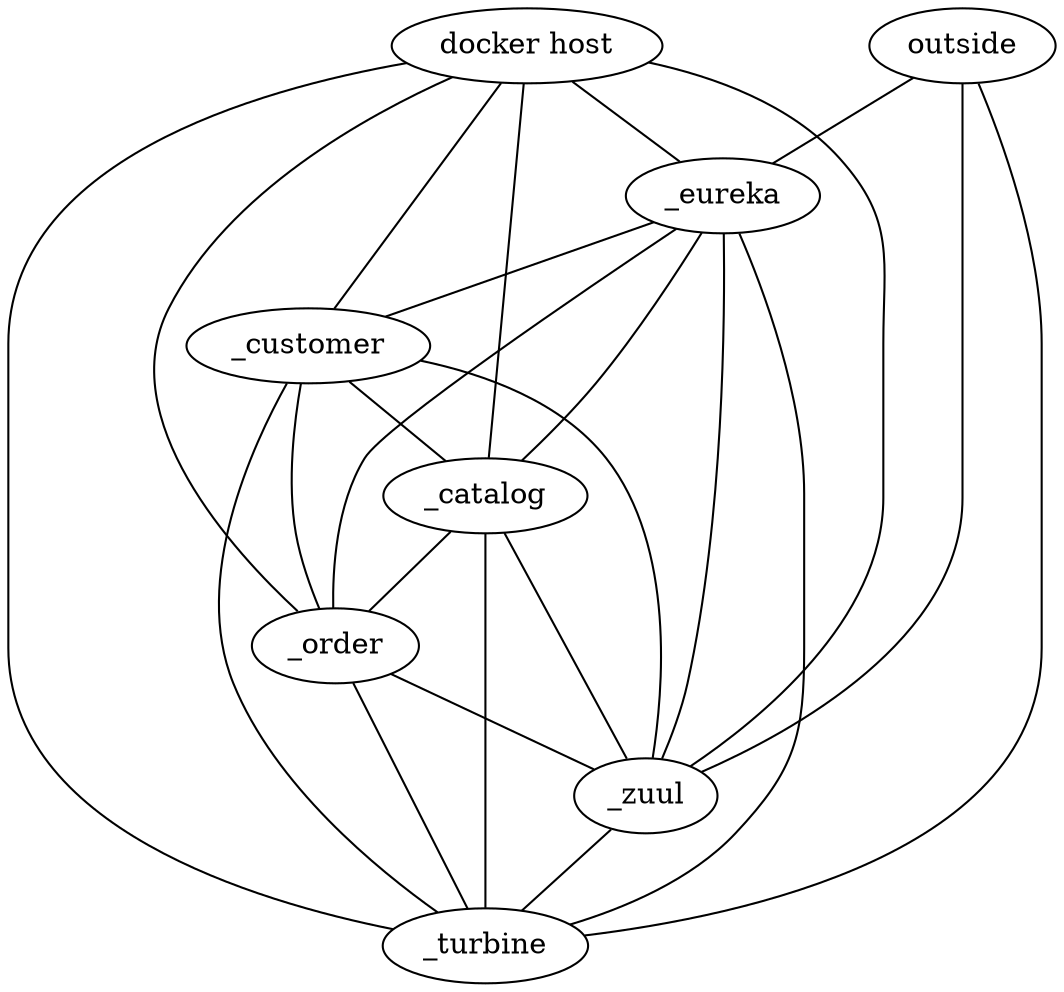 // Topology Graph
graph {
	outside
	"docker host"
	_eureka
	_customer
	_catalog
	_order
	_zuul
	_turbine
	outside -- _eureka [contstraint=false]
	outside -- _zuul [contstraint=false]
	outside -- _turbine [contstraint=false]
	"docker host" -- _eureka [contstraint=false]
	"docker host" -- _customer [contstraint=false]
	"docker host" -- _catalog [contstraint=false]
	"docker host" -- _order [contstraint=false]
	"docker host" -- _zuul [contstraint=false]
	"docker host" -- _turbine [contstraint=false]
	_eureka -- _customer [contstraint=false]
	_eureka -- _catalog [contstraint=false]
	_eureka -- _order [contstraint=false]
	_eureka -- _zuul [contstraint=false]
	_eureka -- _turbine [contstraint=false]
	_customer -- _catalog [contstraint=false]
	_customer -- _order [contstraint=false]
	_customer -- _zuul [contstraint=false]
	_customer -- _turbine [contstraint=false]
	_catalog -- _order [contstraint=false]
	_catalog -- _zuul [contstraint=false]
	_catalog -- _turbine [contstraint=false]
	_order -- _zuul [contstraint=false]
	_order -- _turbine [contstraint=false]
	_zuul -- _turbine [contstraint=false]
}
